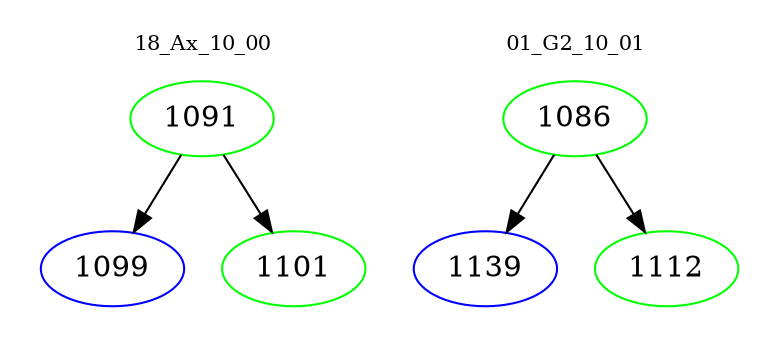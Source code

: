 digraph{
subgraph cluster_0 {
color = white
label = "18_Ax_10_00";
fontsize=10;
T0_1091 [label="1091", color="green"]
T0_1091 -> T0_1099 [color="black"]
T0_1099 [label="1099", color="blue"]
T0_1091 -> T0_1101 [color="black"]
T0_1101 [label="1101", color="green"]
}
subgraph cluster_1 {
color = white
label = "01_G2_10_01";
fontsize=10;
T1_1086 [label="1086", color="green"]
T1_1086 -> T1_1139 [color="black"]
T1_1139 [label="1139", color="blue"]
T1_1086 -> T1_1112 [color="black"]
T1_1112 [label="1112", color="green"]
}
}
